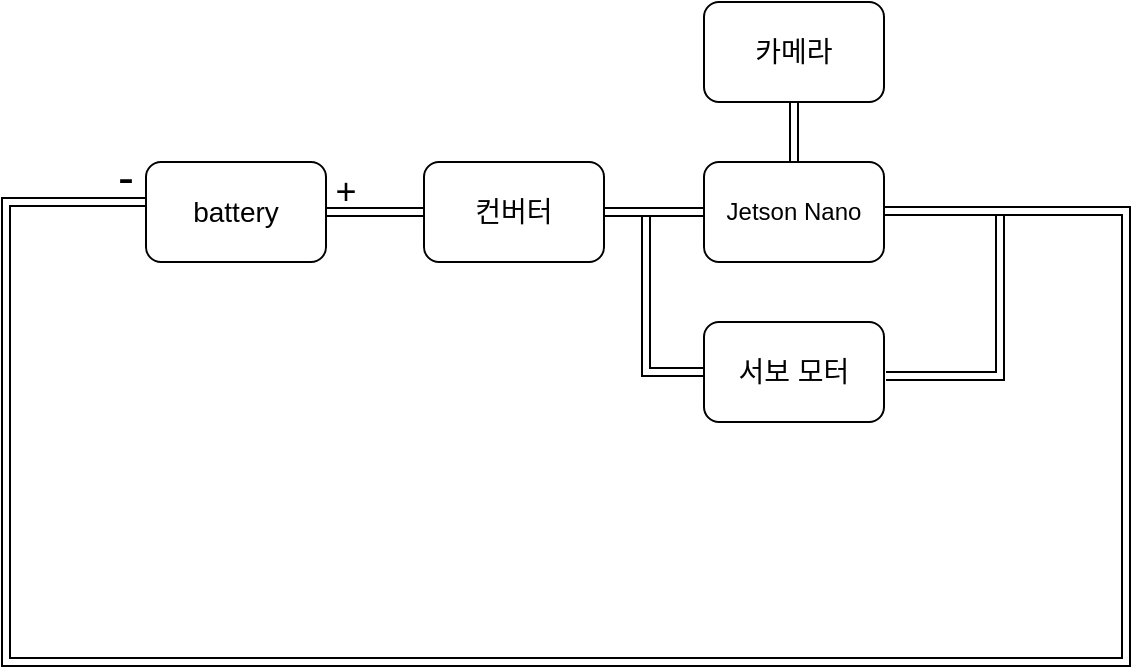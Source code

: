 <mxfile version="21.0.6" type="github">
  <diagram name="페이지-1" id="DFOKjFSPMbAS9CZbX0_h">
    <mxGraphModel dx="1050" dy="541" grid="1" gridSize="10" guides="1" tooltips="1" connect="1" arrows="1" fold="1" page="1" pageScale="1" pageWidth="827" pageHeight="1169" math="0" shadow="0">
      <root>
        <mxCell id="0" />
        <mxCell id="1" parent="0" />
        <mxCell id="GqHvFUEAi5SQ8L8bZxbM-6" style="edgeStyle=orthogonalEdgeStyle;rounded=0;orthogonalLoop=1;jettySize=auto;html=1;exitX=1;exitY=0.5;exitDx=0;exitDy=0;entryX=0;entryY=0.5;entryDx=0;entryDy=0;shape=link;" edge="1" parent="1" source="GqHvFUEAi5SQ8L8bZxbM-1" target="GqHvFUEAi5SQ8L8bZxbM-2">
          <mxGeometry relative="1" as="geometry" />
        </mxCell>
        <mxCell id="GqHvFUEAi5SQ8L8bZxbM-1" value="&lt;font style=&quot;font-size: 14px;&quot;&gt;battery&lt;/font&gt;" style="rounded=1;whiteSpace=wrap;html=1;" vertex="1" parent="1">
          <mxGeometry x="90" y="210" width="90" height="50" as="geometry" />
        </mxCell>
        <mxCell id="GqHvFUEAi5SQ8L8bZxbM-7" style="edgeStyle=orthogonalEdgeStyle;rounded=0;orthogonalLoop=1;jettySize=auto;html=1;exitX=1;exitY=0.5;exitDx=0;exitDy=0;entryX=0;entryY=0.5;entryDx=0;entryDy=0;shape=link;" edge="1" parent="1" source="GqHvFUEAi5SQ8L8bZxbM-2" target="GqHvFUEAi5SQ8L8bZxbM-3">
          <mxGeometry relative="1" as="geometry" />
        </mxCell>
        <mxCell id="GqHvFUEAi5SQ8L8bZxbM-2" value="&lt;span style=&quot;font-size: 14px;&quot;&gt;컨버터&lt;/span&gt;" style="rounded=1;whiteSpace=wrap;html=1;" vertex="1" parent="1">
          <mxGeometry x="229" y="210" width="90" height="50" as="geometry" />
        </mxCell>
        <mxCell id="GqHvFUEAi5SQ8L8bZxbM-8" style="edgeStyle=orthogonalEdgeStyle;rounded=0;orthogonalLoop=1;jettySize=auto;html=1;exitX=0.5;exitY=0;exitDx=0;exitDy=0;entryX=0.5;entryY=1;entryDx=0;entryDy=0;shape=link;" edge="1" parent="1" source="GqHvFUEAi5SQ8L8bZxbM-3" target="GqHvFUEAi5SQ8L8bZxbM-5">
          <mxGeometry relative="1" as="geometry" />
        </mxCell>
        <mxCell id="GqHvFUEAi5SQ8L8bZxbM-3" value="&lt;font style=&quot;font-size: 12px;&quot;&gt;Jetson Nano&lt;/font&gt;" style="rounded=1;whiteSpace=wrap;html=1;" vertex="1" parent="1">
          <mxGeometry x="369" y="210" width="90" height="50" as="geometry" />
        </mxCell>
        <mxCell id="GqHvFUEAi5SQ8L8bZxbM-5" value="&lt;span style=&quot;font-size: 14px;&quot;&gt;카메라&lt;/span&gt;" style="rounded=1;whiteSpace=wrap;html=1;" vertex="1" parent="1">
          <mxGeometry x="369" y="130" width="90" height="50" as="geometry" />
        </mxCell>
        <mxCell id="GqHvFUEAi5SQ8L8bZxbM-9" value="&lt;span style=&quot;font-size: 14px;&quot;&gt;서보 모터&lt;/span&gt;" style="rounded=1;whiteSpace=wrap;html=1;" vertex="1" parent="1">
          <mxGeometry x="369" y="290" width="90" height="50" as="geometry" />
        </mxCell>
        <mxCell id="GqHvFUEAi5SQ8L8bZxbM-10" value="" style="edgeStyle=orthogonalEdgeStyle;orthogonalLoop=1;jettySize=auto;html=1;rounded=0;shape=link;entryX=0;entryY=0.5;entryDx=0;entryDy=0;" edge="1" parent="1" target="GqHvFUEAi5SQ8L8bZxbM-9">
          <mxGeometry width="80" relative="1" as="geometry">
            <mxPoint x="340" y="237" as="sourcePoint" />
            <mxPoint x="360" y="307" as="targetPoint" />
            <Array as="points">
              <mxPoint x="340" y="315" />
            </Array>
          </mxGeometry>
        </mxCell>
        <mxCell id="GqHvFUEAi5SQ8L8bZxbM-11" value="" style="edgeStyle=orthogonalEdgeStyle;orthogonalLoop=1;jettySize=auto;html=1;rounded=0;shape=link;entryX=0;entryY=0.4;entryDx=0;entryDy=0;entryPerimeter=0;" edge="1" parent="1" target="GqHvFUEAi5SQ8L8bZxbM-1">
          <mxGeometry width="80" relative="1" as="geometry">
            <mxPoint x="459" y="234.5" as="sourcePoint" />
            <mxPoint x="80" y="230" as="targetPoint" />
            <Array as="points">
              <mxPoint x="580" y="235" />
              <mxPoint x="580" y="460" />
              <mxPoint x="20" y="460" />
              <mxPoint x="20" y="230" />
            </Array>
          </mxGeometry>
        </mxCell>
        <mxCell id="GqHvFUEAi5SQ8L8bZxbM-12" value="" style="edgeStyle=orthogonalEdgeStyle;orthogonalLoop=1;jettySize=auto;html=1;rounded=0;shape=link;width=4;" edge="1" parent="1">
          <mxGeometry width="80" relative="1" as="geometry">
            <mxPoint x="517" y="237" as="sourcePoint" />
            <mxPoint x="460" y="317" as="targetPoint" />
            <Array as="points">
              <mxPoint x="517" y="317" />
            </Array>
          </mxGeometry>
        </mxCell>
        <mxCell id="GqHvFUEAi5SQ8L8bZxbM-13" value="&lt;font style=&quot;font-size: 18px;&quot;&gt;+&lt;/font&gt;" style="text;strokeColor=none;align=center;fillColor=none;html=1;verticalAlign=middle;whiteSpace=wrap;rounded=0;" vertex="1" parent="1">
          <mxGeometry x="160" y="210" width="60" height="30" as="geometry" />
        </mxCell>
        <mxCell id="GqHvFUEAi5SQ8L8bZxbM-15" value="&lt;font style=&quot;font-size: 24px;&quot;&gt;-&lt;/font&gt;" style="text;strokeColor=none;align=center;fillColor=none;html=1;verticalAlign=middle;whiteSpace=wrap;rounded=0;" vertex="1" parent="1">
          <mxGeometry x="50" y="203" width="60" height="30" as="geometry" />
        </mxCell>
      </root>
    </mxGraphModel>
  </diagram>
</mxfile>
